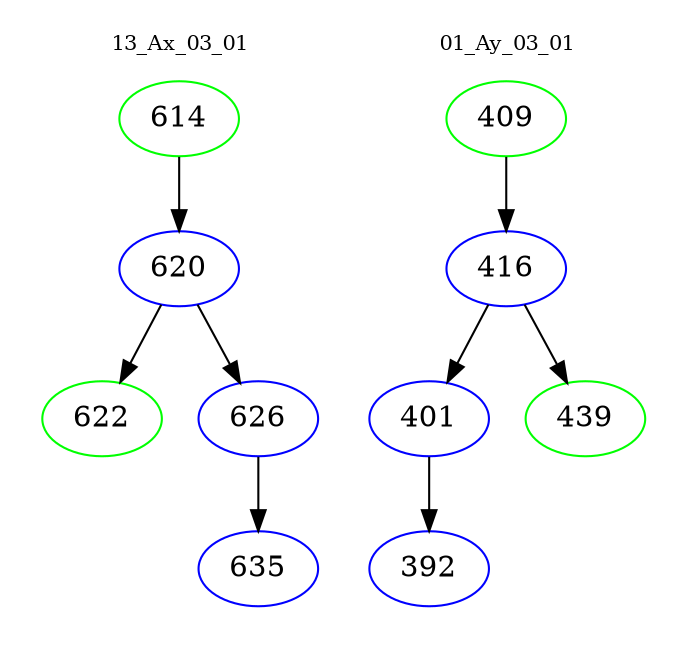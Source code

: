 digraph{
subgraph cluster_0 {
color = white
label = "13_Ax_03_01";
fontsize=10;
T0_614 [label="614", color="green"]
T0_614 -> T0_620 [color="black"]
T0_620 [label="620", color="blue"]
T0_620 -> T0_622 [color="black"]
T0_622 [label="622", color="green"]
T0_620 -> T0_626 [color="black"]
T0_626 [label="626", color="blue"]
T0_626 -> T0_635 [color="black"]
T0_635 [label="635", color="blue"]
}
subgraph cluster_1 {
color = white
label = "01_Ay_03_01";
fontsize=10;
T1_409 [label="409", color="green"]
T1_409 -> T1_416 [color="black"]
T1_416 [label="416", color="blue"]
T1_416 -> T1_401 [color="black"]
T1_401 [label="401", color="blue"]
T1_401 -> T1_392 [color="black"]
T1_392 [label="392", color="blue"]
T1_416 -> T1_439 [color="black"]
T1_439 [label="439", color="green"]
}
}
